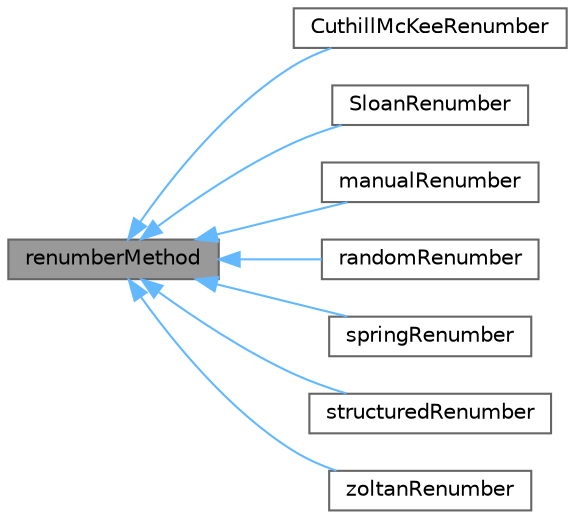 digraph "renumberMethod"
{
 // LATEX_PDF_SIZE
  bgcolor="transparent";
  edge [fontname=Helvetica,fontsize=10,labelfontname=Helvetica,labelfontsize=10];
  node [fontname=Helvetica,fontsize=10,shape=box,height=0.2,width=0.4];
  rankdir="LR";
  Node1 [id="Node000001",label="renumberMethod",height=0.2,width=0.4,color="gray40", fillcolor="grey60", style="filled", fontcolor="black",tooltip="Abstract base class for renumbering."];
  Node1 -> Node2 [id="edge1_Node000001_Node000002",dir="back",color="steelblue1",style="solid",tooltip=" "];
  Node2 [id="Node000002",label="CuthillMcKeeRenumber",height=0.2,width=0.4,color="gray40", fillcolor="white", style="filled",URL="$classFoam_1_1CuthillMcKeeRenumber.html",tooltip="Cuthill-McKee renumbering."];
  Node1 -> Node3 [id="edge2_Node000001_Node000003",dir="back",color="steelblue1",style="solid",tooltip=" "];
  Node3 [id="Node000003",label="SloanRenumber",height=0.2,width=0.4,color="gray40", fillcolor="white", style="filled",URL="$classFoam_1_1SloanRenumber.html",tooltip="Sloan renumbering algorithm."];
  Node1 -> Node4 [id="edge3_Node000001_Node000004",dir="back",color="steelblue1",style="solid",tooltip=" "];
  Node4 [id="Node000004",label="manualRenumber",height=0.2,width=0.4,color="gray40", fillcolor="white", style="filled",URL="$classFoam_1_1manualRenumber.html",tooltip="Renumber given a ordered-to-original cell association in a file."];
  Node1 -> Node5 [id="edge4_Node000001_Node000005",dir="back",color="steelblue1",style="solid",tooltip=" "];
  Node5 [id="Node000005",label="randomRenumber",height=0.2,width=0.4,color="gray40", fillcolor="white", style="filled",URL="$classFoam_1_1randomRenumber.html",tooltip="Random renumber. Just to see effect of renumbering."];
  Node1 -> Node6 [id="edge5_Node000001_Node000006",dir="back",color="steelblue1",style="solid",tooltip=" "];
  Node6 [id="Node000006",label="springRenumber",height=0.2,width=0.4,color="gray40", fillcolor="white", style="filled",URL="$classFoam_1_1springRenumber.html",tooltip="Use spring analogy - attract neighbouring cells according to the distance of their cell indices."];
  Node1 -> Node7 [id="edge6_Node000001_Node000007",dir="back",color="steelblue1",style="solid",tooltip=" "];
  Node7 [id="Node000007",label="structuredRenumber",height=0.2,width=0.4,color="gray40", fillcolor="white", style="filled",URL="$classFoam_1_1structuredRenumber.html",tooltip="Renumbering according to mesh layers. depthFirst = true: first column gets ids 0....."];
  Node1 -> Node8 [id="edge7_Node000001_Node000008",dir="back",color="steelblue1",style="solid",tooltip=" "];
  Node8 [id="Node000008",label="zoltanRenumber",height=0.2,width=0.4,color="gray40", fillcolor="white", style="filled",URL="$classFoam_1_1zoltanRenumber.html",tooltip="Renumber using Zoltan."];
}
